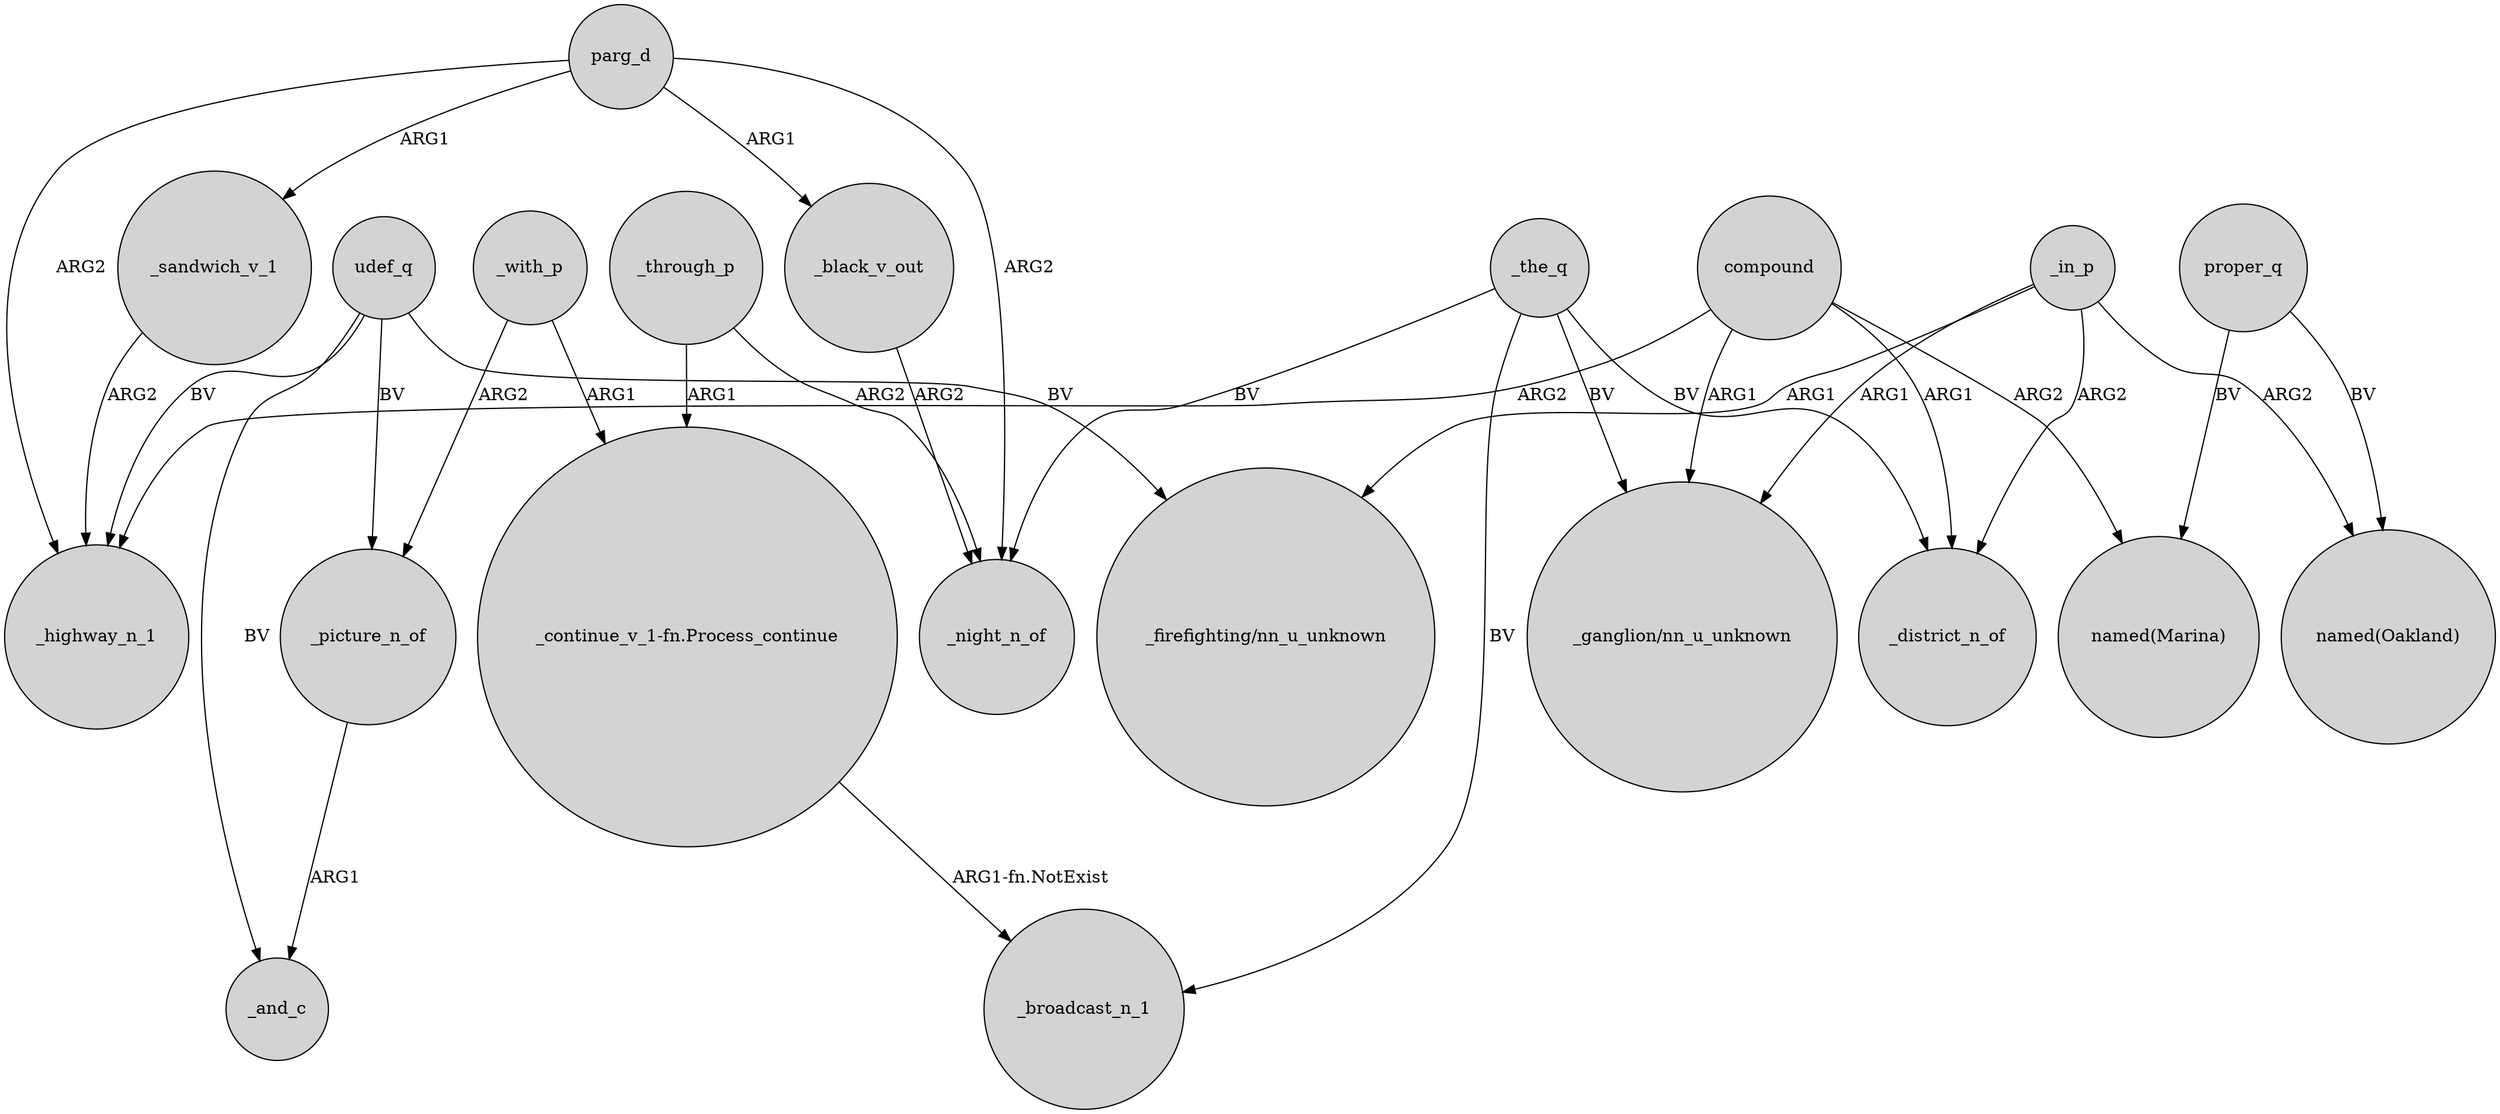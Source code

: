 digraph {
	node [shape=circle style=filled]
	udef_q -> _highway_n_1 [label=BV]
	_in_p -> "_ganglion/nn_u_unknown" [label=ARG1]
	_sandwich_v_1 -> _highway_n_1 [label=ARG2]
	_through_p -> "_continue_v_1-fn.Process_continue" [label=ARG1]
	_with_p -> _picture_n_of [label=ARG2]
	compound -> _highway_n_1 [label=ARG2]
	_the_q -> "_ganglion/nn_u_unknown" [label=BV]
	parg_d -> _black_v_out [label=ARG1]
	_the_q -> _district_n_of [label=BV]
	parg_d -> _night_n_of [label=ARG2]
	_with_p -> "_continue_v_1-fn.Process_continue" [label=ARG1]
	proper_q -> "named(Marina)" [label=BV]
	_through_p -> _night_n_of [label=ARG2]
	_black_v_out -> _night_n_of [label=ARG2]
	_the_q -> _broadcast_n_1 [label=BV]
	_in_p -> _district_n_of [label=ARG2]
	parg_d -> _highway_n_1 [label=ARG2]
	udef_q -> _picture_n_of [label=BV]
	proper_q -> "named(Oakland)" [label=BV]
	udef_q -> "_firefighting/nn_u_unknown" [label=BV]
	_picture_n_of -> _and_c [label=ARG1]
	parg_d -> _sandwich_v_1 [label=ARG1]
	_the_q -> _night_n_of [label=BV]
	_in_p -> "_firefighting/nn_u_unknown" [label=ARG1]
	compound -> "named(Marina)" [label=ARG2]
	_in_p -> "named(Oakland)" [label=ARG2]
	"_continue_v_1-fn.Process_continue" -> _broadcast_n_1 [label="ARG1-fn.NotExist"]
	compound -> _district_n_of [label=ARG1]
	compound -> "_ganglion/nn_u_unknown" [label=ARG1]
	udef_q -> _and_c [label=BV]
}
